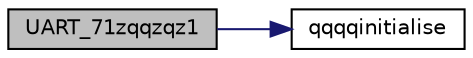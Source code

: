 digraph "UART_71zqqzqz1"
{
  edge [fontname="Helvetica",fontsize="10",labelfontname="Helvetica",labelfontsize="10"];
  node [fontname="Helvetica",fontsize="10",shape=record];
  rankdir="LR";
  Node1862 [label="UART_71zqqzqz1",height=0.2,width=0.4,color="black", fillcolor="grey75", style="filled", fontcolor="black"];
  Node1862 -> Node1863 [color="midnightblue",fontsize="10",style="solid",fontname="Helvetica"];
  Node1863 [label="qqqqinitialise",height=0.2,width=0.4,color="black", fillcolor="white", style="filled",URL="$inszt___u_a_r_t_8c.html#ab860f96a01c75c73f8c0cafc5ac84896"];
}
